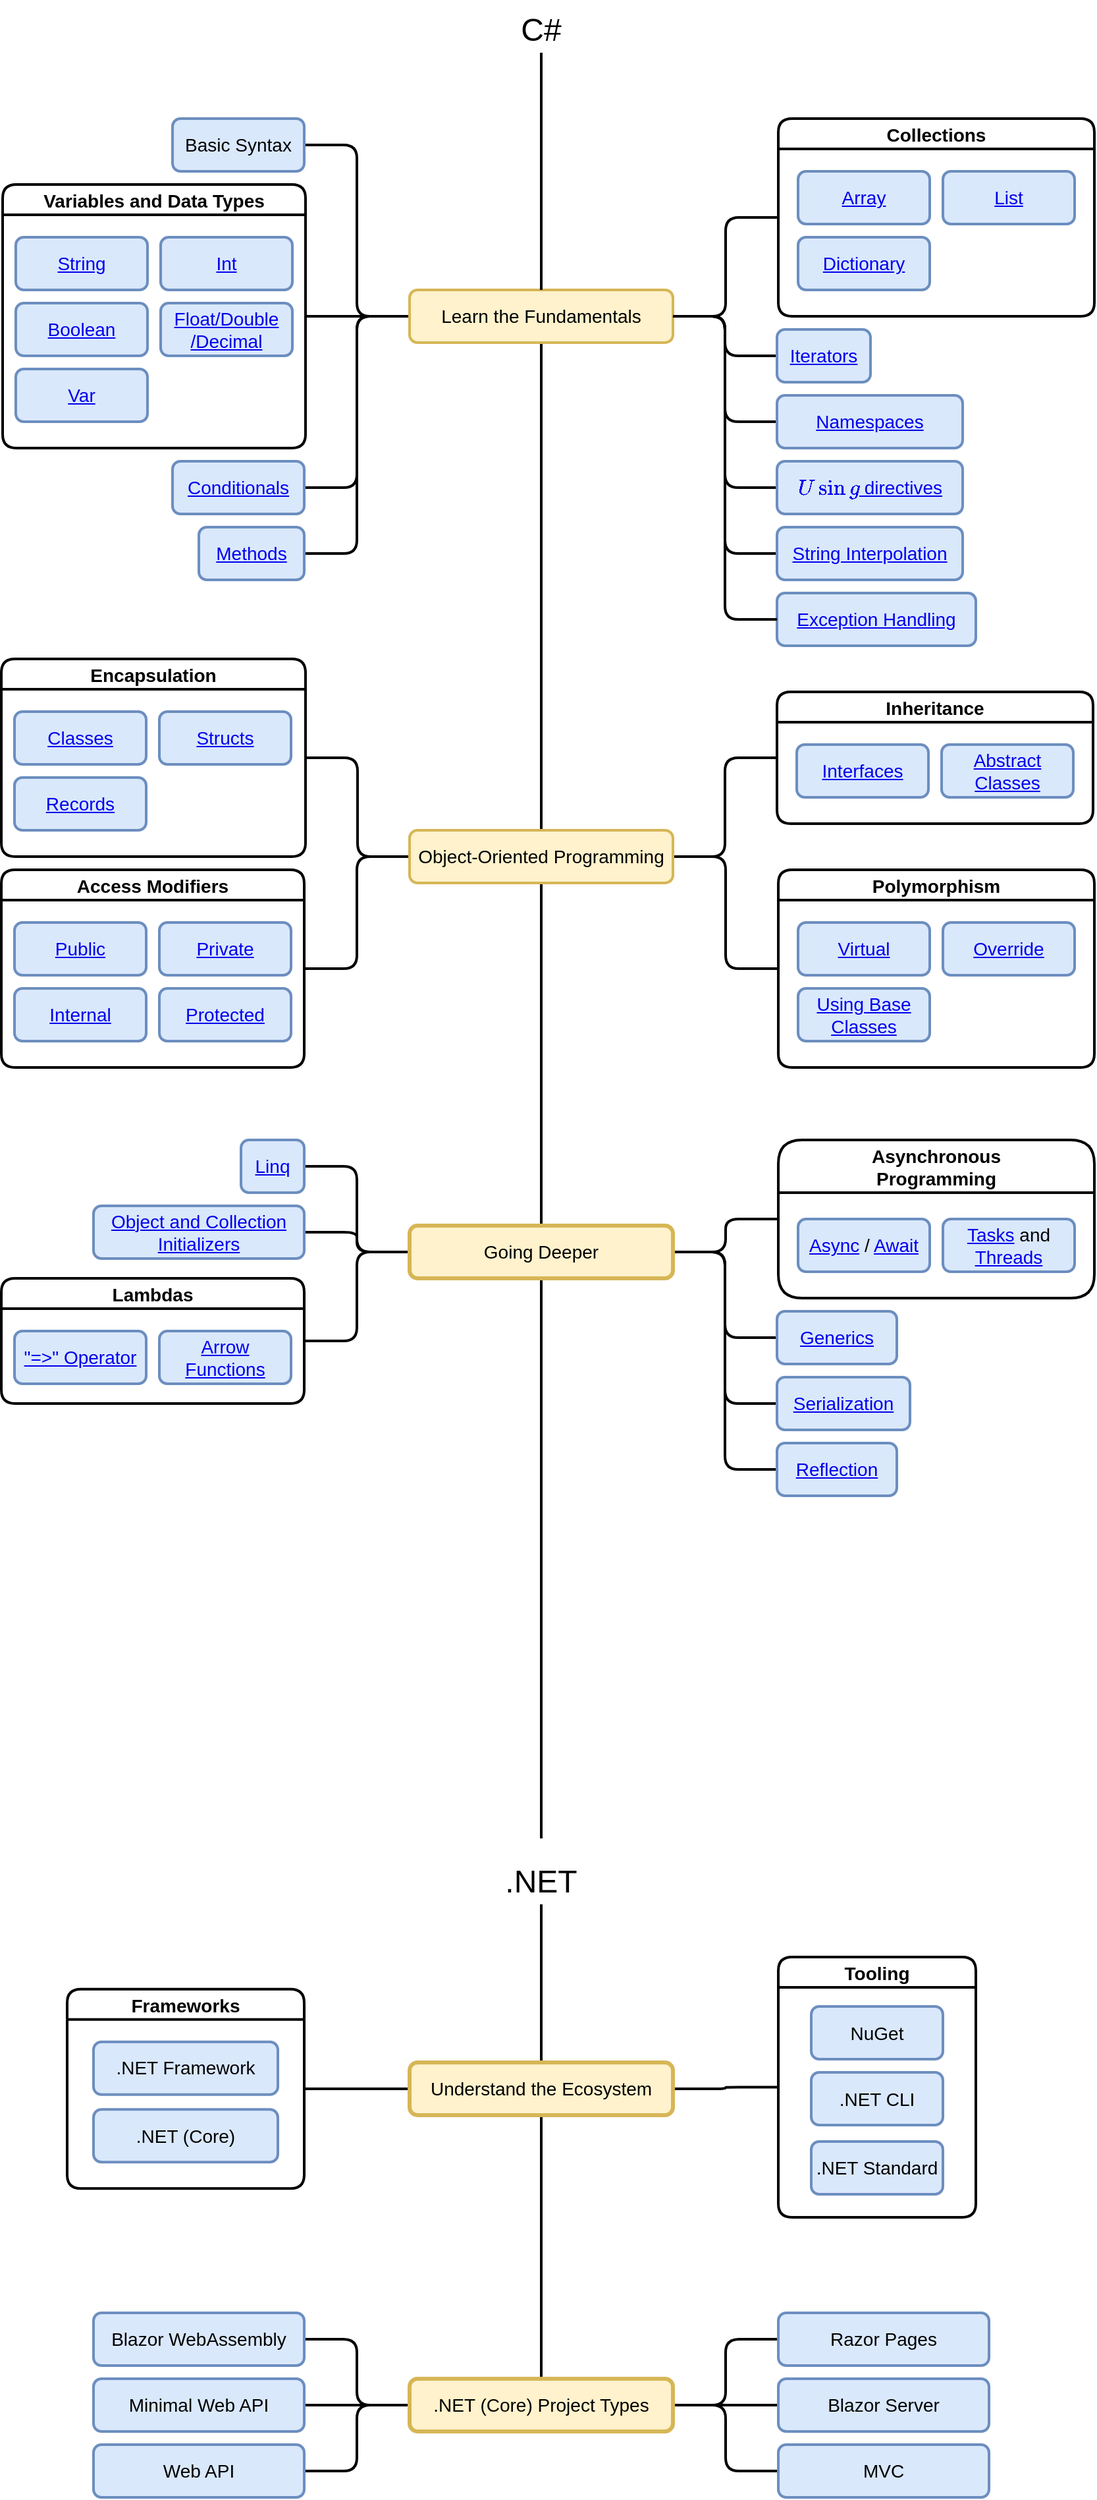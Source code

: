 <mxfile version="15.7.3" type="github">
  <diagram id="Bi8yQc8i4gSCwa7ISA3M" name="Page-1">
    <mxGraphModel dx="1038" dy="575" grid="1" gridSize="10" guides="1" tooltips="1" connect="1" arrows="0" fold="1" page="1" pageScale="1" pageWidth="850" pageHeight="1100" math="0" shadow="0">
      <root>
        <mxCell id="0" />
        <mxCell id="1" parent="0" />
        <mxCell id="HOgNb5vJPWKjZWPz9B7e-17" style="edgeStyle=orthogonalEdgeStyle;rounded=1;orthogonalLoop=1;jettySize=auto;html=1;exitX=0;exitY=0.5;exitDx=0;exitDy=0;entryX=1;entryY=0.5;entryDx=0;entryDy=0;fontSize=14;endArrow=none;endFill=0;strokeWidth=2;" parent="1" source="HOgNb5vJPWKjZWPz9B7e-1" target="HOgNb5vJPWKjZWPz9B7e-3" edge="1">
          <mxGeometry relative="1" as="geometry">
            <mxPoint x="311" y="150" as="sourcePoint" />
          </mxGeometry>
        </mxCell>
        <mxCell id="HOgNb5vJPWKjZWPz9B7e-18" style="edgeStyle=orthogonalEdgeStyle;rounded=1;orthogonalLoop=1;jettySize=auto;html=1;exitX=0;exitY=0.5;exitDx=0;exitDy=0;entryX=1;entryY=0.5;entryDx=0;entryDy=0;fontSize=14;endArrow=none;endFill=0;strokeWidth=2;" parent="1" source="HOgNb5vJPWKjZWPz9B7e-1" target="lwvj8f8YE6O9QnCj63W--41" edge="1">
          <mxGeometry relative="1" as="geometry">
            <mxPoint x="311" y="150" as="sourcePoint" />
            <mxPoint x="250" y="290" as="targetPoint" />
          </mxGeometry>
        </mxCell>
        <mxCell id="HOgNb5vJPWKjZWPz9B7e-20" style="edgeStyle=orthogonalEdgeStyle;rounded=1;orthogonalLoop=1;jettySize=auto;html=1;exitX=0;exitY=0.5;exitDx=0;exitDy=0;entryX=1;entryY=0.5;entryDx=0;entryDy=0;fontSize=14;endArrow=none;endFill=0;strokeWidth=2;" parent="1" source="HOgNb5vJPWKjZWPz9B7e-1" target="HOgNb5vJPWKjZWPz9B7e-5" edge="1">
          <mxGeometry relative="1" as="geometry">
            <mxPoint x="311" y="150" as="sourcePoint" />
          </mxGeometry>
        </mxCell>
        <mxCell id="HOgNb5vJPWKjZWPz9B7e-21" style="edgeStyle=orthogonalEdgeStyle;rounded=1;orthogonalLoop=1;jettySize=auto;html=1;exitX=0;exitY=0.5;exitDx=0;exitDy=0;entryX=1;entryY=0.5;entryDx=0;entryDy=0;fontSize=14;endArrow=none;endFill=0;strokeWidth=2;" parent="1" source="HOgNb5vJPWKjZWPz9B7e-1" target="HOgNb5vJPWKjZWPz9B7e-6" edge="1">
          <mxGeometry relative="1" as="geometry">
            <mxPoint x="311" y="150" as="sourcePoint" />
          </mxGeometry>
        </mxCell>
        <mxCell id="HOgNb5vJPWKjZWPz9B7e-24" style="edgeStyle=orthogonalEdgeStyle;rounded=1;orthogonalLoop=1;jettySize=auto;html=1;exitX=1;exitY=0.5;exitDx=0;exitDy=0;entryX=0;entryY=0.5;entryDx=0;entryDy=0;fontSize=14;endArrow=none;endFill=0;strokeWidth=2;" parent="1" source="HOgNb5vJPWKjZWPz9B7e-1" target="HOgNb5vJPWKjZWPz9B7e-7" edge="1">
          <mxGeometry relative="1" as="geometry" />
        </mxCell>
        <mxCell id="HOgNb5vJPWKjZWPz9B7e-25" style="edgeStyle=orthogonalEdgeStyle;rounded=1;orthogonalLoop=1;jettySize=auto;html=1;exitX=1;exitY=0.5;exitDx=0;exitDy=0;entryX=0;entryY=0.5;entryDx=0;entryDy=0;fontSize=14;endArrow=none;endFill=0;strokeWidth=2;" parent="1" source="HOgNb5vJPWKjZWPz9B7e-1" target="HOgNb5vJPWKjZWPz9B7e-10" edge="1">
          <mxGeometry relative="1" as="geometry" />
        </mxCell>
        <mxCell id="HOgNb5vJPWKjZWPz9B7e-28" style="edgeStyle=orthogonalEdgeStyle;rounded=1;orthogonalLoop=1;jettySize=auto;html=1;exitX=0.5;exitY=1;exitDx=0;exitDy=0;fontSize=14;endArrow=none;endFill=0;strokeWidth=2;" parent="1" source="HOgNb5vJPWKjZWPz9B7e-1" target="HOgNb5vJPWKjZWPz9B7e-27" edge="1">
          <mxGeometry relative="1" as="geometry" />
        </mxCell>
        <mxCell id="lwvj8f8YE6O9QnCj63W--19" style="edgeStyle=orthogonalEdgeStyle;rounded=1;orthogonalLoop=1;jettySize=auto;html=1;exitX=1;exitY=0.5;exitDx=0;exitDy=0;entryX=0;entryY=0.5;entryDx=0;entryDy=0;endArrow=none;endFill=0;strokeWidth=2;" edge="1" parent="1" source="HOgNb5vJPWKjZWPz9B7e-1" target="HOgNb5vJPWKjZWPz9B7e-9">
          <mxGeometry relative="1" as="geometry" />
        </mxCell>
        <mxCell id="lwvj8f8YE6O9QnCj63W--40" style="edgeStyle=orthogonalEdgeStyle;rounded=1;orthogonalLoop=1;jettySize=auto;html=1;exitX=1;exitY=0.5;exitDx=0;exitDy=0;entryX=0;entryY=0.5;entryDx=0;entryDy=0;endArrow=none;endFill=0;strokeWidth=2;" edge="1" parent="1" source="HOgNb5vJPWKjZWPz9B7e-1" target="lwvj8f8YE6O9QnCj63W--36">
          <mxGeometry relative="1" as="geometry" />
        </mxCell>
        <mxCell id="lwvj8f8YE6O9QnCj63W--48" style="edgeStyle=orthogonalEdgeStyle;rounded=1;orthogonalLoop=1;jettySize=auto;html=1;exitX=1;exitY=0.5;exitDx=0;exitDy=0;entryX=0;entryY=0.5;entryDx=0;entryDy=0;endArrow=none;endFill=0;strokeWidth=2;" edge="1" parent="1" source="HOgNb5vJPWKjZWPz9B7e-1" target="lwvj8f8YE6O9QnCj63W--47">
          <mxGeometry relative="1" as="geometry" />
        </mxCell>
        <mxCell id="HOgNb5vJPWKjZWPz9B7e-1" value="&lt;font style=&quot;font-size: 14px;&quot;&gt;Learn the Fundamentals&lt;/font&gt;" style="rounded=1;whiteSpace=wrap;html=1;fillColor=#fff2cc;strokeColor=#d6b656;strokeWidth=2;fontSize=14;" parent="1" vertex="1">
          <mxGeometry x="320" y="260" width="200" height="40" as="geometry" />
        </mxCell>
        <mxCell id="HOgNb5vJPWKjZWPz9B7e-19" style="edgeStyle=orthogonalEdgeStyle;rounded=1;orthogonalLoop=1;jettySize=auto;html=1;exitX=0.5;exitY=1;exitDx=0;exitDy=0;entryX=0.5;entryY=0;entryDx=0;entryDy=0;fontSize=14;endArrow=none;endFill=0;strokeWidth=2;" parent="1" source="HOgNb5vJPWKjZWPz9B7e-2" target="HOgNb5vJPWKjZWPz9B7e-1" edge="1">
          <mxGeometry relative="1" as="geometry" />
        </mxCell>
        <mxCell id="HOgNb5vJPWKjZWPz9B7e-2" value="&lt;div style=&quot;font-size: 24px;&quot;&gt;&lt;font style=&quot;font-size: 24px;&quot;&gt;C#&lt;/font&gt;&lt;/div&gt;" style="text;html=1;strokeColor=none;fillColor=none;align=center;verticalAlign=bottom;whiteSpace=wrap;rounded=0;fontSize=24;" parent="1" vertex="1">
          <mxGeometry x="390" y="40" width="60" height="40" as="geometry" />
        </mxCell>
        <mxCell id="HOgNb5vJPWKjZWPz9B7e-3" value="&lt;div style=&quot;font-size: 14px;&quot;&gt;Basic Syntax&lt;/div&gt;" style="rounded=1;whiteSpace=wrap;html=1;fillColor=#dae8fc;strokeColor=#6c8ebf;strokeWidth=2;fontSize=14;" parent="1" vertex="1">
          <mxGeometry x="140" y="130" width="100" height="40" as="geometry" />
        </mxCell>
        <UserObject label="&lt;div style=&quot;font-size: 14px&quot;&gt;&lt;a href=&quot;https://docs.microsoft.com/en-us/dotnet/csharp/language-reference/statements/selection-statements&quot;&gt;Conditionals&lt;/a&gt;&lt;/div&gt;" link="https://docs.microsoft.com/en-us/dotnet/csharp/language-reference/statements/selection-statements" linkTarget="_blank" id="HOgNb5vJPWKjZWPz9B7e-5">
          <mxCell style="rounded=1;whiteSpace=wrap;html=1;fillColor=#dae8fc;strokeColor=#6c8ebf;strokeWidth=2;fontSize=14;" parent="1" vertex="1">
            <mxGeometry x="140" y="390" width="100" height="40" as="geometry" />
          </mxCell>
        </UserObject>
        <UserObject label="&lt;a href=&quot;https://docs.microsoft.com/en-us/dotnet/csharp/methods&quot;&gt;Methods&lt;/a&gt;" link="https://docs.microsoft.com/en-us/dotnet/csharp/methods" linkTarget="_blank" id="HOgNb5vJPWKjZWPz9B7e-6">
          <mxCell style="rounded=1;whiteSpace=wrap;html=1;fillColor=#dae8fc;strokeColor=#6c8ebf;strokeWidth=2;fontSize=14;" parent="1" vertex="1">
            <mxGeometry x="160" y="440" width="80" height="40" as="geometry" />
          </mxCell>
        </UserObject>
        <UserObject label="&lt;a href=&quot;https://docs.microsoft.com/en-us/dotnet/csharp/fundamentals/types/namespaces&quot;&gt;Namespaces&lt;/a&gt;" link="https://docs.microsoft.com/en-us/dotnet/csharp/fundamentals/types/namespaces" linkTarget="_blank" id="HOgNb5vJPWKjZWPz9B7e-7">
          <mxCell style="rounded=1;whiteSpace=wrap;html=1;fillColor=#dae8fc;strokeColor=#6c8ebf;strokeWidth=2;fontSize=14;" parent="1" vertex="1">
            <mxGeometry x="599" y="340" width="141" height="40" as="geometry" />
          </mxCell>
        </UserObject>
        <UserObject label="&lt;div style=&quot;font-size: 14px&quot;&gt;&lt;a href=&quot;https://docs.microsoft.com/en-us/dotnet/csharp/programming-guide/concepts/iterators&quot;&gt;Iterators&lt;/a&gt;&lt;/div&gt;" link="https://docs.microsoft.com/en-us/dotnet/csharp/programming-guide/concepts/iterators" linkTarget="_blank" id="HOgNb5vJPWKjZWPz9B7e-9">
          <mxCell style="rounded=1;whiteSpace=wrap;html=1;fillColor=#dae8fc;strokeColor=#6c8ebf;strokeWidth=2;fontSize=14;" parent="1" vertex="1">
            <mxGeometry x="599" y="290" width="71" height="40" as="geometry" />
          </mxCell>
        </UserObject>
        <UserObject label="&lt;div style=&quot;font-size: 14px&quot;&gt;&lt;a href=&quot;https://docs.microsoft.com/en-us/dotnet/csharp/language-reference/tokens/interpolated&quot;&gt;String Interpolation&lt;br style=&quot;font-size: 14px&quot;&gt;&lt;/a&gt;&lt;/div&gt;" link="https://docs.microsoft.com/en-us/dotnet/csharp/language-reference/tokens/interpolated" linkTarget="_blank" id="HOgNb5vJPWKjZWPz9B7e-10">
          <mxCell style="rounded=1;whiteSpace=wrap;html=1;fillColor=#dae8fc;strokeColor=#6c8ebf;strokeWidth=2;fontSize=14;" parent="1" vertex="1">
            <mxGeometry x="599" y="440" width="141" height="40" as="geometry" />
          </mxCell>
        </UserObject>
        <UserObject label="&lt;div style=&quot;font-size: 14px&quot;&gt;&lt;a href=&quot;https://docs.microsoft.com/en-us/dotnet/csharp/fundamentals/exceptions/exception-handling&quot;&gt;Exception Handling&lt;/a&gt;&lt;br style=&quot;font-size: 14px&quot;&gt;&lt;/div&gt;" link="https://docs.microsoft.com/en-us/dotnet/csharp/fundamentals/exceptions/exception-handling" linkTarget="_blank" id="HOgNb5vJPWKjZWPz9B7e-11">
          <mxCell style="rounded=1;whiteSpace=wrap;html=1;fillColor=#dae8fc;strokeColor=#6c8ebf;strokeWidth=2;fontSize=14;" parent="1" vertex="1">
            <mxGeometry x="599" y="490" width="151" height="40" as="geometry" />
          </mxCell>
        </UserObject>
        <mxCell id="HOgNb5vJPWKjZWPz9B7e-26" style="edgeStyle=orthogonalEdgeStyle;rounded=1;orthogonalLoop=1;jettySize=auto;html=1;exitX=1;exitY=0.5;exitDx=0;exitDy=0;entryX=0;entryY=0.5;entryDx=0;entryDy=0;fontSize=14;endArrow=none;endFill=0;strokeWidth=2;" parent="1" source="HOgNb5vJPWKjZWPz9B7e-1" target="HOgNb5vJPWKjZWPz9B7e-11" edge="1">
          <mxGeometry relative="1" as="geometry">
            <mxPoint x="530" y="160" as="sourcePoint" />
            <mxPoint x="609" y="260" as="targetPoint" />
          </mxGeometry>
        </mxCell>
        <mxCell id="HOgNb5vJPWKjZWPz9B7e-49" style="edgeStyle=orthogonalEdgeStyle;rounded=1;orthogonalLoop=1;jettySize=auto;html=1;exitX=1;exitY=0.5;exitDx=0;exitDy=0;entryX=0;entryY=0.5;entryDx=0;entryDy=0;fontSize=14;endArrow=none;endFill=0;strokeWidth=2;" parent="1" source="HOgNb5vJPWKjZWPz9B7e-27" target="HOgNb5vJPWKjZWPz9B7e-41" edge="1">
          <mxGeometry relative="1" as="geometry" />
        </mxCell>
        <mxCell id="HOgNb5vJPWKjZWPz9B7e-50" style="edgeStyle=orthogonalEdgeStyle;rounded=1;orthogonalLoop=1;jettySize=auto;html=1;exitX=1;exitY=0.5;exitDx=0;exitDy=0;entryX=0;entryY=0.5;entryDx=0;entryDy=0;fontSize=14;endArrow=none;endFill=0;strokeWidth=2;" parent="1" source="HOgNb5vJPWKjZWPz9B7e-27" target="HOgNb5vJPWKjZWPz9B7e-36" edge="1">
          <mxGeometry relative="1" as="geometry" />
        </mxCell>
        <mxCell id="TVtdVuU6rrKW41aySdb2-4" style="edgeStyle=orthogonalEdgeStyle;rounded=1;orthogonalLoop=1;jettySize=auto;html=1;exitX=0.5;exitY=1;exitDx=0;exitDy=0;fontSize=24;endArrow=none;endFill=0;strokeWidth=2;" parent="1" source="HOgNb5vJPWKjZWPz9B7e-27" target="TVtdVuU6rrKW41aySdb2-2" edge="1">
          <mxGeometry relative="1" as="geometry" />
        </mxCell>
        <mxCell id="lwvj8f8YE6O9QnCj63W--28" style="edgeStyle=orthogonalEdgeStyle;rounded=1;orthogonalLoop=1;jettySize=auto;html=1;exitX=0;exitY=0.5;exitDx=0;exitDy=0;entryX=1;entryY=0.5;entryDx=0;entryDy=0;endArrow=none;endFill=0;strokeWidth=2;" edge="1" parent="1" source="HOgNb5vJPWKjZWPz9B7e-27" target="lwvj8f8YE6O9QnCj63W--2">
          <mxGeometry relative="1" as="geometry" />
        </mxCell>
        <mxCell id="lwvj8f8YE6O9QnCj63W--46" style="edgeStyle=orthogonalEdgeStyle;rounded=1;orthogonalLoop=1;jettySize=auto;html=1;exitX=0;exitY=0.5;exitDx=0;exitDy=0;entryX=1;entryY=0.5;entryDx=0;entryDy=0;endArrow=none;endFill=0;strokeWidth=2;" edge="1" parent="1" source="HOgNb5vJPWKjZWPz9B7e-27" target="HOgNb5vJPWKjZWPz9B7e-31">
          <mxGeometry relative="1" as="geometry" />
        </mxCell>
        <mxCell id="HOgNb5vJPWKjZWPz9B7e-27" value="&lt;div style=&quot;font-size: 14px&quot;&gt;&lt;font style=&quot;font-size: 14px&quot;&gt;Object-Oriented Programming&lt;/font&gt;&lt;/div&gt;" style="rounded=1;whiteSpace=wrap;html=1;fillColor=#fff2cc;strokeColor=#d6b656;strokeWidth=2;" parent="1" vertex="1">
          <mxGeometry x="320" y="670" width="200" height="40" as="geometry" />
        </mxCell>
        <UserObject label="Encapsulation" link="https://docs.microsoft.com/en-us/dotnet/csharp/fundamentals/object-oriented/" id="HOgNb5vJPWKjZWPz9B7e-31">
          <mxCell style="swimlane;rounded=1;fontSize=14;strokeWidth=2;" parent="1" vertex="1">
            <mxGeometry x="10" y="540" width="231" height="150" as="geometry" />
          </mxCell>
        </UserObject>
        <UserObject label="&lt;a href=&quot;https://docs.microsoft.com/en-us/dotnet/csharp/fundamentals/types/classes&quot;&gt;Classes&lt;/a&gt;" link="https://docs.microsoft.com/en-us/dotnet/csharp/fundamentals/types/classes" linkTarget="_blank" id="HOgNb5vJPWKjZWPz9B7e-30">
          <mxCell style="rounded=1;whiteSpace=wrap;html=1;fillColor=#dae8fc;strokeColor=#6c8ebf;strokeWidth=2;fontSize=14;" parent="HOgNb5vJPWKjZWPz9B7e-31" vertex="1">
            <mxGeometry x="10" y="40" width="100" height="40" as="geometry" />
          </mxCell>
        </UserObject>
        <UserObject label="&lt;a href=&quot;https://docs.microsoft.com/en-us/dotnet/csharp/language-reference/builtin-types/struct&quot;&gt;Structs&lt;/a&gt;" link="https://docs.microsoft.com/en-us/dotnet/csharp/language-reference/builtin-types/struct" id="HOgNb5vJPWKjZWPz9B7e-34">
          <mxCell style="rounded=1;whiteSpace=wrap;html=1;fillColor=#dae8fc;strokeColor=#6c8ebf;strokeWidth=2;fontSize=14;" parent="HOgNb5vJPWKjZWPz9B7e-31" vertex="1">
            <mxGeometry x="120" y="40" width="100" height="40" as="geometry" />
          </mxCell>
        </UserObject>
        <UserObject label="&lt;a href=&quot;https://docs.microsoft.com/en-us/dotnet/csharp/fundamentals/types/records&quot;&gt;Records&lt;/a&gt;" link="https://docs.microsoft.com/en-us/dotnet/csharp/fundamentals/types/records" linkTarget="_blank" id="HOgNb5vJPWKjZWPz9B7e-35">
          <mxCell style="rounded=1;whiteSpace=wrap;html=1;fillColor=#dae8fc;strokeColor=#6c8ebf;strokeWidth=2;fontSize=14;" parent="HOgNb5vJPWKjZWPz9B7e-31" vertex="1">
            <mxGeometry x="10" y="90" width="100" height="40" as="geometry" />
          </mxCell>
        </UserObject>
        <mxCell id="HOgNb5vJPWKjZWPz9B7e-36" value="Inheritance" style="swimlane;rounded=1;fontSize=14;strokeWidth=2;" parent="1" vertex="1">
          <mxGeometry x="599" y="565" width="240" height="100" as="geometry" />
        </mxCell>
        <mxCell id="HOgNb5vJPWKjZWPz9B7e-37" value="&lt;a href=&quot;https://docs.microsoft.com/en-us/dotnet/csharp/fundamentals/types/interfaces&quot;&gt;Interfaces&lt;/a&gt;" style="rounded=1;whiteSpace=wrap;html=1;fillColor=#dae8fc;strokeColor=#6c8ebf;strokeWidth=2;fontSize=14;" parent="HOgNb5vJPWKjZWPz9B7e-36" vertex="1">
          <mxGeometry x="15" y="40" width="100" height="40" as="geometry" />
        </mxCell>
        <mxCell id="HOgNb5vJPWKjZWPz9B7e-38" value="&lt;a href=&quot;https://docs.microsoft.com/en-us/dotnet/csharp/language-reference/keywords/abstract&quot;&gt;Abstract Classes&lt;/a&gt;" style="rounded=1;whiteSpace=wrap;html=1;fillColor=#dae8fc;strokeColor=#6c8ebf;strokeWidth=2;fontSize=14;" parent="HOgNb5vJPWKjZWPz9B7e-36" vertex="1">
          <mxGeometry x="125" y="40" width="100" height="40" as="geometry" />
        </mxCell>
        <mxCell id="HOgNb5vJPWKjZWPz9B7e-41" value="Polymorphism" style="swimlane;rounded=1;fontSize=14;strokeWidth=2;" parent="1" vertex="1">
          <mxGeometry x="600" y="700" width="240" height="150" as="geometry" />
        </mxCell>
        <mxCell id="HOgNb5vJPWKjZWPz9B7e-43" value="&lt;a href=&quot;https://docs.microsoft.com/en-us/dotnet/csharp/language-reference/keywords/virtual&quot;&gt;Virtual&lt;/a&gt;" style="rounded=1;whiteSpace=wrap;html=1;fillColor=#dae8fc;strokeColor=#6c8ebf;strokeWidth=2;fontSize=14;" parent="HOgNb5vJPWKjZWPz9B7e-41" vertex="1">
          <mxGeometry x="15" y="40" width="100" height="40" as="geometry" />
        </mxCell>
        <mxCell id="HOgNb5vJPWKjZWPz9B7e-44" value="&lt;a href=&quot;https://docs.microsoft.com/en-us/dotnet/csharp/language-reference/keywords/override&quot;&gt;Override&lt;/a&gt;" style="rounded=1;whiteSpace=wrap;html=1;fillColor=#dae8fc;strokeColor=#6c8ebf;strokeWidth=2;fontSize=14;" parent="HOgNb5vJPWKjZWPz9B7e-41" vertex="1">
          <mxGeometry x="125" y="40" width="100" height="40" as="geometry" />
        </mxCell>
        <mxCell id="HOgNb5vJPWKjZWPz9B7e-42" value="&lt;a href=&quot;https://docs.microsoft.com/en-us/dotnet/csharp/language-reference/keywords/base&quot;&gt;Using Base Classes&lt;/a&gt;" style="rounded=1;whiteSpace=wrap;html=1;fillColor=#dae8fc;strokeColor=#6c8ebf;strokeWidth=2;fontSize=14;" parent="HOgNb5vJPWKjZWPz9B7e-41" vertex="1">
          <mxGeometry x="15" y="90" width="100" height="40" as="geometry" />
        </mxCell>
        <mxCell id="TVtdVuU6rrKW41aySdb2-7" style="edgeStyle=orthogonalEdgeStyle;rounded=1;orthogonalLoop=1;jettySize=auto;html=1;exitX=0;exitY=0.5;exitDx=0;exitDy=0;entryX=1;entryY=0.5;entryDx=0;entryDy=0;fontSize=24;endArrow=none;endFill=0;strokeWidth=2;" parent="1" source="TVtdVuU6rrKW41aySdb2-2" target="TVtdVuU6rrKW41aySdb2-5" edge="1">
          <mxGeometry relative="1" as="geometry" />
        </mxCell>
        <mxCell id="TVtdVuU6rrKW41aySdb2-20" style="edgeStyle=orthogonalEdgeStyle;rounded=1;orthogonalLoop=1;jettySize=auto;html=1;exitX=0;exitY=0.5;exitDx=0;exitDy=0;entryX=1;entryY=0.5;entryDx=0;entryDy=0;fontSize=24;endArrow=none;endFill=0;strokeWidth=2;" parent="1" source="TVtdVuU6rrKW41aySdb2-2" target="TVtdVuU6rrKW41aySdb2-12" edge="1">
          <mxGeometry relative="1" as="geometry" />
        </mxCell>
        <mxCell id="TVtdVuU6rrKW41aySdb2-23" style="edgeStyle=orthogonalEdgeStyle;rounded=1;orthogonalLoop=1;jettySize=auto;html=1;exitX=1;exitY=0.5;exitDx=0;exitDy=0;entryX=0;entryY=0.5;entryDx=0;entryDy=0;fontSize=24;endArrow=none;endFill=0;strokeWidth=2;" parent="1" source="TVtdVuU6rrKW41aySdb2-2" target="TVtdVuU6rrKW41aySdb2-21" edge="1">
          <mxGeometry relative="1" as="geometry" />
        </mxCell>
        <mxCell id="TVtdVuU6rrKW41aySdb2-24" style="edgeStyle=orthogonalEdgeStyle;rounded=1;orthogonalLoop=1;jettySize=auto;html=1;exitX=1;exitY=0.5;exitDx=0;exitDy=0;entryX=0;entryY=0.5;entryDx=0;entryDy=0;fontSize=24;endArrow=none;endFill=0;strokeWidth=2;" parent="1" source="TVtdVuU6rrKW41aySdb2-2" target="TVtdVuU6rrKW41aySdb2-22" edge="1">
          <mxGeometry relative="1" as="geometry" />
        </mxCell>
        <mxCell id="TVtdVuU6rrKW41aySdb2-38" style="edgeStyle=orthogonalEdgeStyle;rounded=1;orthogonalLoop=1;jettySize=auto;html=1;exitX=0.5;exitY=1;exitDx=0;exitDy=0;entryX=0.5;entryY=0;entryDx=0;entryDy=0;fontSize=14;endArrow=none;endFill=0;strokeWidth=2;" parent="1" source="TVtdVuU6rrKW41aySdb2-2" edge="1">
          <mxGeometry relative="1" as="geometry">
            <mxPoint x="420" y="1435" as="targetPoint" />
          </mxGeometry>
        </mxCell>
        <mxCell id="TVtdVuU6rrKW41aySdb2-39" style="edgeStyle=orthogonalEdgeStyle;rounded=1;orthogonalLoop=1;jettySize=auto;html=1;exitX=1;exitY=0.5;exitDx=0;exitDy=0;fontSize=14;endArrow=none;endFill=0;strokeWidth=2;entryX=0;entryY=0.5;entryDx=0;entryDy=0;" parent="1" source="TVtdVuU6rrKW41aySdb2-2" target="TVtdVuU6rrKW41aySdb2-16" edge="1">
          <mxGeometry relative="1" as="geometry" />
        </mxCell>
        <mxCell id="lwvj8f8YE6O9QnCj63W--26" style="edgeStyle=orthogonalEdgeStyle;rounded=1;orthogonalLoop=1;jettySize=auto;html=1;exitX=0;exitY=0.5;exitDx=0;exitDy=0;entryX=1;entryY=0.5;entryDx=0;entryDy=0;endArrow=none;endFill=0;strokeWidth=2;" edge="1" parent="1" source="TVtdVuU6rrKW41aySdb2-2" target="TVtdVuU6rrKW41aySdb2-3">
          <mxGeometry relative="1" as="geometry" />
        </mxCell>
        <mxCell id="lwvj8f8YE6O9QnCj63W--29" style="edgeStyle=orthogonalEdgeStyle;rounded=1;orthogonalLoop=1;jettySize=auto;html=1;exitX=1;exitY=0.5;exitDx=0;exitDy=0;entryX=0;entryY=0.5;entryDx=0;entryDy=0;endArrow=none;endFill=0;strokeWidth=2;" edge="1" parent="1" source="TVtdVuU6rrKW41aySdb2-2" target="quayTeWEfiAioYH7ORwF-3">
          <mxGeometry relative="1" as="geometry" />
        </mxCell>
        <mxCell id="TVtdVuU6rrKW41aySdb2-2" value="&lt;font style=&quot;font-size: 14px&quot;&gt;Going Deeper&lt;/font&gt;" style="rounded=1;whiteSpace=wrap;html=1;fillColor=#fff2cc;strokeColor=#d6b656;strokeWidth=3;" parent="1" vertex="1">
          <mxGeometry x="320" y="970" width="200" height="40" as="geometry" />
        </mxCell>
        <mxCell id="TVtdVuU6rrKW41aySdb2-3" value="&lt;a href=&quot;https://docs.microsoft.com/en-us/dotnet/csharp/linq/&quot;&gt;Linq&lt;/a&gt;" style="rounded=1;whiteSpace=wrap;html=1;fillColor=#dae8fc;strokeColor=#6c8ebf;strokeWidth=2;fontSize=14;" parent="1" vertex="1">
          <mxGeometry x="192" y="905" width="48" height="40" as="geometry" />
        </mxCell>
        <mxCell id="TVtdVuU6rrKW41aySdb2-5" value="&lt;a href=&quot;https://docs.microsoft.com/en-us/dotnet/csharp/programming-guide/classes-and-structs/object-and-collection-initializers&quot;&gt;Object and Collection Initializers&lt;/a&gt;" style="rounded=1;whiteSpace=wrap;html=1;fillColor=#dae8fc;strokeColor=#6c8ebf;strokeWidth=2;fontSize=14;" parent="1" vertex="1">
          <mxGeometry x="80" y="955" width="160" height="40" as="geometry" />
        </mxCell>
        <mxCell id="TVtdVuU6rrKW41aySdb2-12" value="Lambdas" style="swimlane;rounded=1;fontSize=14;strokeWidth=2;" parent="1" vertex="1">
          <mxGeometry x="10" y="1010" width="230" height="95" as="geometry" />
        </mxCell>
        <mxCell id="TVtdVuU6rrKW41aySdb2-13" value="&lt;a href=&quot;https://docs.microsoft.com/en-us/dotnet/csharp/language-reference/operators/lambda-expressions&quot;&gt;Arrow Functions&lt;/a&gt;" style="rounded=1;whiteSpace=wrap;html=1;fillColor=#dae8fc;strokeColor=#6c8ebf;strokeWidth=2;fontSize=14;" parent="TVtdVuU6rrKW41aySdb2-12" vertex="1">
          <mxGeometry x="120" y="40" width="100" height="40" as="geometry" />
        </mxCell>
        <mxCell id="TVtdVuU6rrKW41aySdb2-14" value="&lt;a href=&quot;https://docs.microsoft.com/en-us/dotnet/csharp/language-reference/operators/lambda-operator&quot;&gt;&quot;=&amp;gt;&quot; Operator&lt;/a&gt;" style="rounded=1;whiteSpace=wrap;html=1;fillColor=#dae8fc;strokeColor=#6c8ebf;strokeWidth=2;fontSize=14;" parent="TVtdVuU6rrKW41aySdb2-12" vertex="1">
          <mxGeometry x="10" y="40" width="100" height="40" as="geometry" />
        </mxCell>
        <UserObject label="Asynchronous &#xa;Programming" link="https://docs.microsoft.com/en-us/dotnet/csharp/programming-guide/concepts/async/" id="TVtdVuU6rrKW41aySdb2-16">
          <mxCell style="swimlane;rounded=1;fontSize=14;strokeWidth=2;startSize=40;" parent="1" vertex="1">
            <mxGeometry x="600" y="905" width="240" height="120" as="geometry" />
          </mxCell>
        </UserObject>
        <mxCell id="TVtdVuU6rrKW41aySdb2-17" value="&lt;a href=&quot;https://docs.microsoft.com/en-us/dotnet/csharp/programming-guide/concepts/async/&quot;&gt;Tasks&lt;/a&gt; and &lt;a href=&quot;https://docs.microsoft.com/en-us/dotnet/standard/threading/using-threads-and-threading&quot;&gt;Threads&lt;/a&gt;" style="rounded=1;whiteSpace=wrap;html=1;fillColor=#dae8fc;strokeColor=#6c8ebf;strokeWidth=2;fontSize=14;" parent="TVtdVuU6rrKW41aySdb2-16" vertex="1">
          <mxGeometry x="125" y="60" width="100" height="40" as="geometry" />
        </mxCell>
        <mxCell id="TVtdVuU6rrKW41aySdb2-18" value="&lt;a href=&quot;https://docs.microsoft.com/en-us/dotnet/csharp/language-reference/keywords/async&quot;&gt;Async&lt;/a&gt; / &lt;a href=&quot;https://docs.microsoft.com/en-us/dotnet/csharp/language-reference/operators/await&quot;&gt;Await&lt;/a&gt;" style="rounded=1;whiteSpace=wrap;html=1;fillColor=#dae8fc;strokeColor=#6c8ebf;strokeWidth=2;fontSize=14;" parent="TVtdVuU6rrKW41aySdb2-16" vertex="1">
          <mxGeometry x="15" y="60" width="100" height="40" as="geometry" />
        </mxCell>
        <mxCell id="TVtdVuU6rrKW41aySdb2-21" value="&lt;a href=&quot;https://docs.microsoft.com/en-us/dotnet/csharp/programming-guide/concepts/serialization/&quot;&gt;Serialization&lt;/a&gt;" style="rounded=1;whiteSpace=wrap;html=1;fillColor=#dae8fc;strokeColor=#6c8ebf;strokeWidth=2;fontSize=14;" parent="1" vertex="1">
          <mxGeometry x="599" y="1085" width="101" height="40" as="geometry" />
        </mxCell>
        <mxCell id="TVtdVuU6rrKW41aySdb2-22" value="&lt;a href=&quot;https://docs.microsoft.com/en-us/dotnet/csharp/programming-guide/concepts/reflection&quot;&gt;Reflection&lt;/a&gt;" style="rounded=1;whiteSpace=wrap;html=1;fillColor=#dae8fc;strokeColor=#6c8ebf;strokeWidth=2;fontSize=14;" parent="1" vertex="1">
          <mxGeometry x="599" y="1135" width="91" height="40" as="geometry" />
        </mxCell>
        <mxCell id="TVtdVuU6rrKW41aySdb2-42" style="edgeStyle=orthogonalEdgeStyle;rounded=1;orthogonalLoop=1;jettySize=auto;html=1;exitX=0.5;exitY=1;exitDx=0;exitDy=0;entryX=0.5;entryY=0;entryDx=0;entryDy=0;fontSize=14;endArrow=none;endFill=0;strokeWidth=2;" parent="1" source="TVtdVuU6rrKW41aySdb2-37" target="TVtdVuU6rrKW41aySdb2-41" edge="1">
          <mxGeometry relative="1" as="geometry" />
        </mxCell>
        <mxCell id="TVtdVuU6rrKW41aySdb2-37" value="&lt;div&gt;.NET&lt;/div&gt;" style="text;html=1;strokeColor=none;fillColor=none;align=center;verticalAlign=bottom;whiteSpace=wrap;rounded=0;fontSize=24;" parent="1" vertex="1">
          <mxGeometry x="390" y="1445" width="60" height="40" as="geometry" />
        </mxCell>
        <mxCell id="TVtdVuU6rrKW41aySdb2-52" style="edgeStyle=orthogonalEdgeStyle;rounded=1;orthogonalLoop=1;jettySize=auto;html=1;exitX=0;exitY=0.5;exitDx=0;exitDy=0;entryX=1;entryY=0.5;entryDx=0;entryDy=0;fontSize=14;endArrow=none;endFill=0;strokeWidth=2;" parent="1" source="TVtdVuU6rrKW41aySdb2-41" target="TVtdVuU6rrKW41aySdb2-49" edge="1">
          <mxGeometry relative="1" as="geometry" />
        </mxCell>
        <mxCell id="TVtdVuU6rrKW41aySdb2-62" style="edgeStyle=orthogonalEdgeStyle;rounded=1;orthogonalLoop=1;jettySize=auto;html=1;exitX=1;exitY=0.5;exitDx=0;exitDy=0;fontSize=14;endArrow=none;endFill=0;strokeWidth=2;" parent="1" source="TVtdVuU6rrKW41aySdb2-41" target="TVtdVuU6rrKW41aySdb2-59" edge="1">
          <mxGeometry relative="1" as="geometry" />
        </mxCell>
        <mxCell id="TVtdVuU6rrKW41aySdb2-63" style="edgeStyle=orthogonalEdgeStyle;rounded=1;orthogonalLoop=1;jettySize=auto;html=1;exitX=0.5;exitY=1;exitDx=0;exitDy=0;fontSize=14;endArrow=none;endFill=0;strokeWidth=2;" parent="1" source="TVtdVuU6rrKW41aySdb2-41" target="TVtdVuU6rrKW41aySdb2-64" edge="1">
          <mxGeometry relative="1" as="geometry">
            <mxPoint x="420" y="1845" as="targetPoint" />
          </mxGeometry>
        </mxCell>
        <mxCell id="TVtdVuU6rrKW41aySdb2-41" value="Understand the Ecosystem" style="rounded=1;whiteSpace=wrap;html=1;fillColor=#fff2cc;strokeColor=#d6b656;strokeWidth=3;fontSize=14;" parent="1" vertex="1">
          <mxGeometry x="320" y="1605" width="200" height="40" as="geometry" />
        </mxCell>
        <mxCell id="TVtdVuU6rrKW41aySdb2-49" value="Frameworks" style="swimlane;rounded=1;fontSize=14;strokeWidth=2;" parent="1" vertex="1">
          <mxGeometry x="60" y="1549.38" width="180" height="151.25" as="geometry" />
        </mxCell>
        <mxCell id="TVtdVuU6rrKW41aySdb2-40" value=".NET Framework" style="rounded=1;whiteSpace=wrap;html=1;fillColor=#dae8fc;strokeColor=#6c8ebf;strokeWidth=2;fontSize=14;" parent="TVtdVuU6rrKW41aySdb2-49" vertex="1">
          <mxGeometry x="20" y="40" width="140" height="40" as="geometry" />
        </mxCell>
        <mxCell id="TVtdVuU6rrKW41aySdb2-44" value=".NET (Core)" style="rounded=1;whiteSpace=wrap;html=1;fillColor=#dae8fc;strokeColor=#6c8ebf;strokeWidth=2;fontSize=14;" parent="TVtdVuU6rrKW41aySdb2-49" vertex="1">
          <mxGeometry x="20" y="91.25" width="140" height="40" as="geometry" />
        </mxCell>
        <mxCell id="TVtdVuU6rrKW41aySdb2-59" value="Tooling" style="swimlane;rounded=1;fontSize=14;strokeWidth=2;" parent="1" vertex="1">
          <mxGeometry x="600" y="1525" width="150" height="197.5" as="geometry" />
        </mxCell>
        <mxCell id="TVtdVuU6rrKW41aySdb2-60" value="NuGet" style="rounded=1;whiteSpace=wrap;html=1;fillColor=#dae8fc;strokeColor=#6c8ebf;strokeWidth=2;fontSize=14;" parent="TVtdVuU6rrKW41aySdb2-59" vertex="1">
          <mxGeometry x="25" y="37.5" width="100" height="40" as="geometry" />
        </mxCell>
        <mxCell id="TVtdVuU6rrKW41aySdb2-61" value=".NET CLI" style="rounded=1;whiteSpace=wrap;html=1;fillColor=#dae8fc;strokeColor=#6c8ebf;strokeWidth=2;fontSize=14;" parent="TVtdVuU6rrKW41aySdb2-59" vertex="1">
          <mxGeometry x="25" y="87.5" width="100" height="40" as="geometry" />
        </mxCell>
        <mxCell id="TVtdVuU6rrKW41aySdb2-43" value=".NET Standard" style="rounded=1;whiteSpace=wrap;html=1;fillColor=#dae8fc;strokeColor=#6c8ebf;strokeWidth=2;fontSize=14;" parent="TVtdVuU6rrKW41aySdb2-59" vertex="1">
          <mxGeometry x="25" y="140" width="100" height="40" as="geometry" />
        </mxCell>
        <mxCell id="TVtdVuU6rrKW41aySdb2-74" style="edgeStyle=orthogonalEdgeStyle;rounded=1;orthogonalLoop=1;jettySize=auto;html=1;exitX=0;exitY=0.5;exitDx=0;exitDy=0;entryX=1;entryY=0.5;entryDx=0;entryDy=0;fontSize=14;endArrow=none;endFill=0;strokeWidth=2;" parent="1" source="TVtdVuU6rrKW41aySdb2-64" target="TVtdVuU6rrKW41aySdb2-65" edge="1">
          <mxGeometry relative="1" as="geometry" />
        </mxCell>
        <mxCell id="TVtdVuU6rrKW41aySdb2-75" style="edgeStyle=orthogonalEdgeStyle;rounded=1;orthogonalLoop=1;jettySize=auto;html=1;exitX=0;exitY=0.5;exitDx=0;exitDy=0;fontSize=14;endArrow=none;endFill=0;strokeWidth=2;" parent="1" source="TVtdVuU6rrKW41aySdb2-64" target="TVtdVuU6rrKW41aySdb2-69" edge="1">
          <mxGeometry relative="1" as="geometry" />
        </mxCell>
        <mxCell id="TVtdVuU6rrKW41aySdb2-76" style="edgeStyle=orthogonalEdgeStyle;rounded=1;orthogonalLoop=1;jettySize=auto;html=1;exitX=0;exitY=0.5;exitDx=0;exitDy=0;entryX=1;entryY=0.5;entryDx=0;entryDy=0;fontSize=14;endArrow=none;endFill=0;strokeWidth=2;" parent="1" source="TVtdVuU6rrKW41aySdb2-64" target="TVtdVuU6rrKW41aySdb2-70" edge="1">
          <mxGeometry relative="1" as="geometry" />
        </mxCell>
        <mxCell id="TVtdVuU6rrKW41aySdb2-77" style="edgeStyle=orthogonalEdgeStyle;rounded=1;orthogonalLoop=1;jettySize=auto;html=1;exitX=1;exitY=0.5;exitDx=0;exitDy=0;entryX=0;entryY=0.5;entryDx=0;entryDy=0;fontSize=14;endArrow=none;endFill=0;strokeWidth=2;" parent="1" source="TVtdVuU6rrKW41aySdb2-64" target="TVtdVuU6rrKW41aySdb2-71" edge="1">
          <mxGeometry relative="1" as="geometry" />
        </mxCell>
        <mxCell id="TVtdVuU6rrKW41aySdb2-78" style="edgeStyle=orthogonalEdgeStyle;rounded=1;orthogonalLoop=1;jettySize=auto;html=1;exitX=1;exitY=0.5;exitDx=0;exitDy=0;entryX=0;entryY=0.5;entryDx=0;entryDy=0;fontSize=14;endArrow=none;endFill=0;strokeWidth=2;" parent="1" source="TVtdVuU6rrKW41aySdb2-64" target="TVtdVuU6rrKW41aySdb2-72" edge="1">
          <mxGeometry relative="1" as="geometry" />
        </mxCell>
        <mxCell id="TVtdVuU6rrKW41aySdb2-79" style="edgeStyle=orthogonalEdgeStyle;rounded=1;orthogonalLoop=1;jettySize=auto;html=1;exitX=1;exitY=0.5;exitDx=0;exitDy=0;entryX=0;entryY=0.5;entryDx=0;entryDy=0;fontSize=14;endArrow=none;endFill=0;strokeWidth=2;" parent="1" source="TVtdVuU6rrKW41aySdb2-64" target="TVtdVuU6rrKW41aySdb2-73" edge="1">
          <mxGeometry relative="1" as="geometry" />
        </mxCell>
        <mxCell id="TVtdVuU6rrKW41aySdb2-64" value=".NET (Core) Project Types" style="rounded=1;whiteSpace=wrap;html=1;fillColor=#fff2cc;strokeColor=#d6b656;strokeWidth=3;fontSize=14;" parent="1" vertex="1">
          <mxGeometry x="320" y="1845" width="200" height="40" as="geometry" />
        </mxCell>
        <mxCell id="TVtdVuU6rrKW41aySdb2-65" value="Blazor WebAssembly" style="rounded=1;whiteSpace=wrap;html=1;fillColor=#dae8fc;strokeColor=#6c8ebf;strokeWidth=2;fontSize=14;" parent="1" vertex="1">
          <mxGeometry x="80" y="1795" width="160" height="40" as="geometry" />
        </mxCell>
        <mxCell id="TVtdVuU6rrKW41aySdb2-69" value="Minimal Web API" style="rounded=1;whiteSpace=wrap;html=1;fillColor=#dae8fc;strokeColor=#6c8ebf;strokeWidth=2;fontSize=14;verticalAlign=middle;" parent="1" vertex="1">
          <mxGeometry x="80" y="1845" width="160" height="40" as="geometry" />
        </mxCell>
        <mxCell id="TVtdVuU6rrKW41aySdb2-70" value="Web API" style="rounded=1;whiteSpace=wrap;html=1;fillColor=#dae8fc;strokeColor=#6c8ebf;strokeWidth=2;fontSize=14;verticalAlign=middle;" parent="1" vertex="1">
          <mxGeometry x="80" y="1895" width="160" height="40" as="geometry" />
        </mxCell>
        <mxCell id="TVtdVuU6rrKW41aySdb2-71" value="Razor Pages" style="rounded=1;whiteSpace=wrap;html=1;fillColor=#dae8fc;strokeColor=#6c8ebf;strokeWidth=2;fontSize=14;verticalAlign=middle;" parent="1" vertex="1">
          <mxGeometry x="600" y="1795" width="160" height="40" as="geometry" />
        </mxCell>
        <mxCell id="TVtdVuU6rrKW41aySdb2-72" value="Blazor Server" style="rounded=1;whiteSpace=wrap;html=1;fillColor=#dae8fc;strokeColor=#6c8ebf;strokeWidth=2;fontSize=14;verticalAlign=middle;" parent="1" vertex="1">
          <mxGeometry x="600" y="1845" width="160" height="40" as="geometry" />
        </mxCell>
        <mxCell id="TVtdVuU6rrKW41aySdb2-73" value="MVC" style="rounded=1;whiteSpace=wrap;html=1;fillColor=#dae8fc;strokeColor=#6c8ebf;strokeWidth=2;fontSize=14;verticalAlign=middle;" parent="1" vertex="1">
          <mxGeometry x="600" y="1895" width="160" height="40" as="geometry" />
        </mxCell>
        <mxCell id="quayTeWEfiAioYH7ORwF-3" value="&lt;a href=&quot;https://docs.microsoft.com/en-us/dotnet/csharp/fundamentals/types/generics&quot;&gt;Generics&lt;/a&gt;" style="rounded=1;whiteSpace=wrap;html=1;fillColor=#dae8fc;strokeColor=#6c8ebf;strokeWidth=2;fontSize=14;" parent="1" vertex="1">
          <mxGeometry x="599" y="1035" width="91" height="40" as="geometry" />
        </mxCell>
        <UserObject label="Access Modifiers" link="https://docs.microsoft.com/en-us/dotnet/csharp/programming-guide/classes-and-structs/access-modifiers" id="lwvj8f8YE6O9QnCj63W--2">
          <mxCell style="swimlane;rounded=1;fontSize=14;strokeWidth=2;" vertex="1" parent="1">
            <mxGeometry x="10" y="700" width="230" height="150" as="geometry" />
          </mxCell>
        </UserObject>
        <mxCell id="lwvj8f8YE6O9QnCj63W--3" value="&lt;a href=&quot;https://docs.microsoft.com/en-us/dotnet/csharp/language-reference/keywords/public&quot;&gt;Public&lt;/a&gt;" style="rounded=1;whiteSpace=wrap;html=1;fillColor=#dae8fc;strokeColor=#6c8ebf;strokeWidth=2;fontSize=14;" vertex="1" parent="lwvj8f8YE6O9QnCj63W--2">
          <mxGeometry x="10" y="40" width="100" height="40" as="geometry" />
        </mxCell>
        <mxCell id="lwvj8f8YE6O9QnCj63W--4" value="&lt;a href=&quot;https://docs.microsoft.com/en-us/dotnet/csharp/language-reference/keywords/private&quot;&gt;Private&lt;/a&gt;" style="rounded=1;whiteSpace=wrap;html=1;fillColor=#dae8fc;strokeColor=#6c8ebf;strokeWidth=2;fontSize=14;" vertex="1" parent="lwvj8f8YE6O9QnCj63W--2">
          <mxGeometry x="120" y="40" width="100" height="40" as="geometry" />
        </mxCell>
        <mxCell id="lwvj8f8YE6O9QnCj63W--5" value="&lt;a href=&quot;https://docs.microsoft.com/en-us/dotnet/csharp/language-reference/keywords/internal&quot;&gt;Internal&lt;/a&gt;" style="rounded=1;whiteSpace=wrap;html=1;fillColor=#dae8fc;strokeColor=#6c8ebf;strokeWidth=2;fontSize=14;" vertex="1" parent="lwvj8f8YE6O9QnCj63W--2">
          <mxGeometry x="10" y="90" width="100" height="40" as="geometry" />
        </mxCell>
        <mxCell id="lwvj8f8YE6O9QnCj63W--7" value="&lt;a href=&quot;https://docs.microsoft.com/en-us/dotnet/csharp/language-reference/keywords/protected&quot;&gt;Protected&lt;/a&gt;" style="rounded=1;whiteSpace=wrap;html=1;fillColor=#dae8fc;strokeColor=#6c8ebf;strokeWidth=2;fontSize=14;" vertex="1" parent="lwvj8f8YE6O9QnCj63W--2">
          <mxGeometry x="120" y="90" width="100" height="40" as="geometry" />
        </mxCell>
        <UserObject label="Collections" link="https://docs.microsoft.com/en-us/dotnet/csharp/programming-guide/concepts/collections" id="lwvj8f8YE6O9QnCj63W--36">
          <mxCell style="swimlane;rounded=1;fontSize=14;strokeWidth=2;" vertex="1" parent="1">
            <mxGeometry x="600" y="130" width="240" height="150" as="geometry" />
          </mxCell>
        </UserObject>
        <UserObject label="&lt;a href=&quot;https://docs.microsoft.com/en-us/dotnet/csharp/programming-guide/arrays/&quot;&gt;Array&lt;/a&gt;" link="https://docs.microsoft.com/en-us/dotnet/csharp/programming-guide/arrays/" linkTarget="_blank" id="lwvj8f8YE6O9QnCj63W--37">
          <mxCell style="rounded=1;whiteSpace=wrap;html=1;fillColor=#dae8fc;strokeColor=#6c8ebf;strokeWidth=2;fontSize=14;" vertex="1" parent="lwvj8f8YE6O9QnCj63W--36">
            <mxGeometry x="15" y="40" width="100" height="40" as="geometry" />
          </mxCell>
        </UserObject>
        <UserObject label="&lt;a href=&quot;https://docs.microsoft.com/en-us/dotnet/api/system.collections.generic.list-1&quot;&gt;List&lt;/a&gt;" link="https://docs.microsoft.com/en-us/dotnet/api/system.collections.generic.list-1" linkTarget="_blank" id="lwvj8f8YE6O9QnCj63W--38">
          <mxCell style="rounded=1;whiteSpace=wrap;html=1;fillColor=#dae8fc;strokeColor=#6c8ebf;strokeWidth=2;fontSize=14;" vertex="1" parent="lwvj8f8YE6O9QnCj63W--36">
            <mxGeometry x="125" y="40" width="100" height="40" as="geometry" />
          </mxCell>
        </UserObject>
        <UserObject label="&lt;a href=&quot;https://docs.microsoft.com/en-us/dotnet/api/system.collections.generic.dictionary-2&quot;&gt;Dictionary&lt;/a&gt;" link="https://docs.microsoft.com/en-us/dotnet/api/system.collections.generic.dictionary-2" linkTarget="_blank" id="lwvj8f8YE6O9QnCj63W--39">
          <mxCell style="rounded=1;whiteSpace=wrap;html=1;fillColor=#dae8fc;strokeColor=#6c8ebf;strokeWidth=2;fontSize=14;" vertex="1" parent="lwvj8f8YE6O9QnCj63W--36">
            <mxGeometry x="15" y="90" width="100" height="40" as="geometry" />
          </mxCell>
        </UserObject>
        <UserObject label="Variables and Data Types" link="https://docs.microsoft.com/en-us/dotnet/csharp/language-reference/builtin-types/built-in-types" id="lwvj8f8YE6O9QnCj63W--41">
          <mxCell style="swimlane;rounded=1;fontSize=14;strokeWidth=2;" vertex="1" parent="1">
            <mxGeometry x="11" y="180" width="230" height="200" as="geometry" />
          </mxCell>
        </UserObject>
        <UserObject label="&lt;a href=&quot;https://docs.microsoft.com/en-us/dotnet/csharp/language-reference/builtin-types/integral-numeric-types&quot;&gt;Int&lt;/a&gt;" link="https://docs.microsoft.com/en-us/dotnet/csharp/language-reference/builtin-types/integral-numeric-types" linkTarget="_blank" id="lwvj8f8YE6O9QnCj63W--14">
          <mxCell style="rounded=1;whiteSpace=wrap;html=1;fillColor=#dae8fc;strokeColor=#6c8ebf;strokeWidth=2;fontSize=14;" vertex="1" parent="lwvj8f8YE6O9QnCj63W--41">
            <mxGeometry x="120" y="40" width="100" height="40" as="geometry" />
          </mxCell>
        </UserObject>
        <UserObject label="&lt;a href=&quot;https://docs.microsoft.com/en-us/dotnet/csharp/language-reference/builtin-types/reference-types&quot;&gt;String&lt;/a&gt;" link="https://docs.microsoft.com/en-us/dotnet/csharp/language-reference/builtin-types/reference-types" linkTarget="_blank" id="lwvj8f8YE6O9QnCj63W--15">
          <mxCell style="rounded=1;whiteSpace=wrap;html=1;fillColor=#dae8fc;strokeColor=#6c8ebf;strokeWidth=2;fontSize=14;" vertex="1" parent="lwvj8f8YE6O9QnCj63W--41">
            <mxGeometry x="10" y="40" width="100" height="40" as="geometry" />
          </mxCell>
        </UserObject>
        <UserObject label="&lt;div&gt;&lt;a href=&quot;https://docs.microsoft.com/en-us/dotnet/csharp/language-reference/builtin-types/floating-point-numeric-types&quot;&gt;Float/Double&lt;/a&gt;&lt;/div&gt;&lt;div&gt;&lt;a href=&quot;https://docs.microsoft.com/en-us/dotnet/csharp/language-reference/builtin-types/floating-point-numeric-types&quot;&gt;/Decimal&lt;/a&gt;&lt;/div&gt;" link="https://docs.microsoft.com/en-us/dotnet/csharp/language-reference/builtin-types/floating-point-numeric-types" linkTarget="_blank" id="lwvj8f8YE6O9QnCj63W--16">
          <mxCell style="rounded=1;whiteSpace=wrap;html=1;fillColor=#dae8fc;strokeColor=#6c8ebf;strokeWidth=2;fontSize=14;" vertex="1" parent="lwvj8f8YE6O9QnCj63W--41">
            <mxGeometry x="120" y="90" width="100" height="40" as="geometry" />
          </mxCell>
        </UserObject>
        <UserObject label="&lt;a href=&quot;https://docs.microsoft.com/en-us/dotnet/csharp/language-reference/builtin-types/bool&quot;&gt;Boolean&lt;/a&gt;" linkTarget="_blank" link="https://docs.microsoft.com/en-us/dotnet/csharp/language-reference/builtin-types/bool" id="lwvj8f8YE6O9QnCj63W--17">
          <mxCell style="rounded=1;whiteSpace=wrap;html=1;fillColor=#dae8fc;strokeColor=#6c8ebf;strokeWidth=2;fontSize=14;" vertex="1" parent="lwvj8f8YE6O9QnCj63W--41">
            <mxGeometry x="10" y="90" width="100" height="40" as="geometry" />
          </mxCell>
        </UserObject>
        <UserObject label="&lt;a href=&quot;https://docs.microsoft.com/en-us/dotnet/csharp/fundamentals/types/anonymous-types&quot;&gt;Var&lt;/a&gt;" link="https://docs.microsoft.com/en-us/dotnet/csharp/fundamentals/types/anonymous-types" linkTarget="_blank" id="lwvj8f8YE6O9QnCj63W--18">
          <mxCell style="rounded=1;whiteSpace=wrap;html=1;fillColor=#dae8fc;strokeColor=#6c8ebf;strokeWidth=2;fontSize=14;" vertex="1" parent="lwvj8f8YE6O9QnCj63W--41">
            <mxGeometry x="10" y="140" width="100" height="40" as="geometry" />
          </mxCell>
        </UserObject>
        <UserObject label="&lt;a href=&quot;https://docs.microsoft.com/en-us/dotnet/csharp/language-reference/keywords/using-directive&quot;&gt;`Using` directives&lt;/a&gt;" link="https://docs.microsoft.com/en-us/dotnet/csharp/language-reference/keywords/using-directive" linkTarget="_blank" id="lwvj8f8YE6O9QnCj63W--47">
          <mxCell style="rounded=1;whiteSpace=wrap;html=1;fillColor=#dae8fc;strokeColor=#6c8ebf;strokeWidth=2;fontSize=14;" vertex="1" parent="1">
            <mxGeometry x="599" y="390" width="141" height="40" as="geometry" />
          </mxCell>
        </UserObject>
      </root>
    </mxGraphModel>
  </diagram>
</mxfile>
